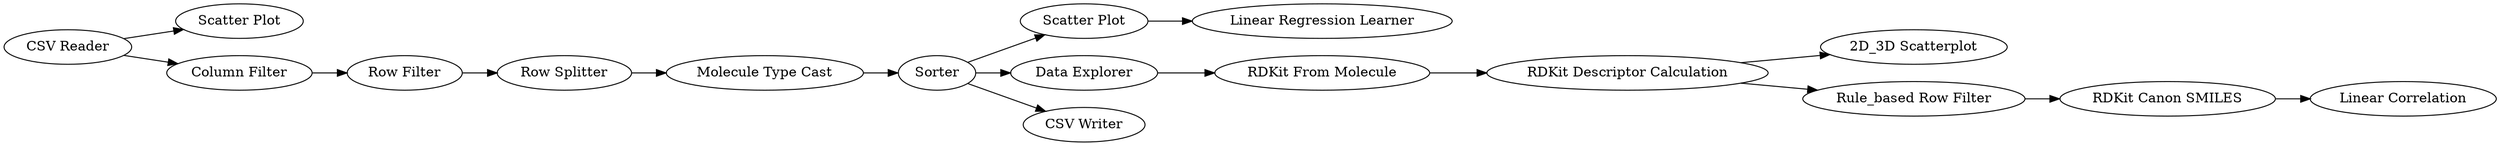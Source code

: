 digraph {
	13 -> 15
	5 -> 8
	8 -> 9
	12 -> 14
	3 -> 4
	11 -> 5
	1 -> 29
	6 -> 10
	4 -> 11
	5 -> 6
	1 -> 2
	2 -> 3
	12 -> 28
	10 -> 12
	5 -> 7
	28 -> 13
	5 [label=Sorter]
	14 [label="2D_3D Scatterplot"]
	13 [label="RDKit Canon SMILES"]
	1 [label="CSV Reader"]
	7 [label="CSV Writer"]
	29 [label="Scatter Plot"]
	28 [label="Rule_based Row Filter"]
	9 [label="Linear Regression Learner"]
	11 [label="Molecule Type Cast"]
	4 [label="Row Splitter"]
	6 [label="Data Explorer"]
	8 [label="Scatter Plot"]
	15 [label="Linear Correlation"]
	12 [label="RDKit Descriptor Calculation"]
	3 [label="Row Filter"]
	2 [label="Column Filter"]
	10 [label="RDKit From Molecule"]
	rankdir=LR
}
